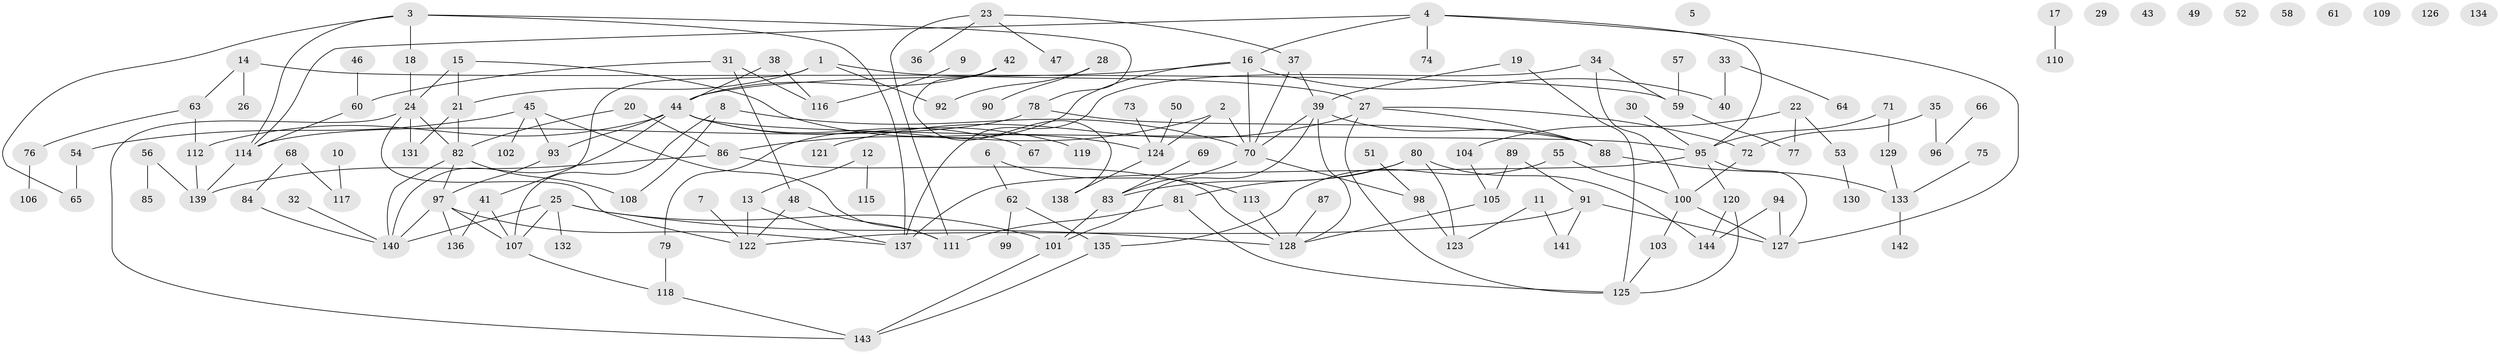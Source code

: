 // coarse degree distribution, {5: 0.09090909090909091, 3: 0.1717171717171717, 7: 0.04040404040404041, 0: 0.1111111111111111, 2: 0.1919191919191919, 1: 0.23232323232323232, 8: 0.020202020202020204, 6: 0.06060606060606061, 4: 0.06060606060606061, 10: 0.010101010101010102, 9: 0.010101010101010102}
// Generated by graph-tools (version 1.1) at 2025/41/03/06/25 10:41:21]
// undirected, 144 vertices, 186 edges
graph export_dot {
graph [start="1"]
  node [color=gray90,style=filled];
  1;
  2;
  3;
  4;
  5;
  6;
  7;
  8;
  9;
  10;
  11;
  12;
  13;
  14;
  15;
  16;
  17;
  18;
  19;
  20;
  21;
  22;
  23;
  24;
  25;
  26;
  27;
  28;
  29;
  30;
  31;
  32;
  33;
  34;
  35;
  36;
  37;
  38;
  39;
  40;
  41;
  42;
  43;
  44;
  45;
  46;
  47;
  48;
  49;
  50;
  51;
  52;
  53;
  54;
  55;
  56;
  57;
  58;
  59;
  60;
  61;
  62;
  63;
  64;
  65;
  66;
  67;
  68;
  69;
  70;
  71;
  72;
  73;
  74;
  75;
  76;
  77;
  78;
  79;
  80;
  81;
  82;
  83;
  84;
  85;
  86;
  87;
  88;
  89;
  90;
  91;
  92;
  93;
  94;
  95;
  96;
  97;
  98;
  99;
  100;
  101;
  102;
  103;
  104;
  105;
  106;
  107;
  108;
  109;
  110;
  111;
  112;
  113;
  114;
  115;
  116;
  117;
  118;
  119;
  120;
  121;
  122;
  123;
  124;
  125;
  126;
  127;
  128;
  129;
  130;
  131;
  132;
  133;
  134;
  135;
  136;
  137;
  138;
  139;
  140;
  141;
  142;
  143;
  144;
  1 -- 21;
  1 -- 27;
  1 -- 41;
  1 -- 92;
  2 -- 70;
  2 -- 86;
  2 -- 124;
  3 -- 18;
  3 -- 65;
  3 -- 78;
  3 -- 114;
  3 -- 137;
  4 -- 16;
  4 -- 74;
  4 -- 95;
  4 -- 114;
  4 -- 127;
  6 -- 62;
  6 -- 113;
  7 -- 122;
  8 -- 70;
  8 -- 107;
  8 -- 108;
  9 -- 116;
  10 -- 117;
  11 -- 123;
  11 -- 141;
  12 -- 13;
  12 -- 115;
  13 -- 122;
  13 -- 137;
  14 -- 26;
  14 -- 59;
  14 -- 63;
  15 -- 21;
  15 -- 24;
  15 -- 124;
  16 -- 40;
  16 -- 44;
  16 -- 70;
  16 -- 79;
  17 -- 110;
  18 -- 24;
  19 -- 39;
  19 -- 125;
  20 -- 82;
  20 -- 86;
  21 -- 82;
  21 -- 131;
  22 -- 53;
  22 -- 77;
  22 -- 104;
  23 -- 36;
  23 -- 37;
  23 -- 47;
  23 -- 111;
  24 -- 82;
  24 -- 122;
  24 -- 131;
  24 -- 143;
  25 -- 101;
  25 -- 107;
  25 -- 128;
  25 -- 132;
  25 -- 140;
  27 -- 72;
  27 -- 88;
  27 -- 121;
  27 -- 125;
  28 -- 90;
  28 -- 92;
  30 -- 95;
  31 -- 48;
  31 -- 60;
  31 -- 116;
  32 -- 140;
  33 -- 40;
  33 -- 64;
  34 -- 59;
  34 -- 100;
  34 -- 137;
  35 -- 72;
  35 -- 96;
  37 -- 39;
  37 -- 70;
  38 -- 44;
  38 -- 116;
  39 -- 70;
  39 -- 88;
  39 -- 101;
  39 -- 128;
  41 -- 107;
  41 -- 136;
  42 -- 44;
  42 -- 138;
  44 -- 67;
  44 -- 93;
  44 -- 95;
  44 -- 112;
  44 -- 119;
  44 -- 140;
  45 -- 54;
  45 -- 93;
  45 -- 102;
  45 -- 111;
  46 -- 60;
  48 -- 111;
  48 -- 122;
  50 -- 124;
  51 -- 98;
  53 -- 130;
  54 -- 65;
  55 -- 100;
  55 -- 135;
  56 -- 85;
  56 -- 139;
  57 -- 59;
  59 -- 77;
  60 -- 114;
  62 -- 99;
  62 -- 135;
  63 -- 76;
  63 -- 112;
  66 -- 96;
  68 -- 84;
  68 -- 117;
  69 -- 83;
  70 -- 83;
  70 -- 98;
  71 -- 95;
  71 -- 129;
  72 -- 100;
  73 -- 124;
  75 -- 133;
  76 -- 106;
  78 -- 88;
  78 -- 114;
  79 -- 118;
  80 -- 81;
  80 -- 83;
  80 -- 123;
  80 -- 144;
  81 -- 111;
  81 -- 125;
  82 -- 97;
  82 -- 108;
  82 -- 140;
  83 -- 101;
  84 -- 140;
  86 -- 128;
  86 -- 139;
  87 -- 128;
  88 -- 133;
  89 -- 91;
  89 -- 105;
  91 -- 122;
  91 -- 127;
  91 -- 141;
  93 -- 97;
  94 -- 127;
  94 -- 144;
  95 -- 120;
  95 -- 127;
  95 -- 137;
  97 -- 107;
  97 -- 136;
  97 -- 137;
  97 -- 140;
  98 -- 123;
  100 -- 103;
  100 -- 127;
  101 -- 143;
  103 -- 125;
  104 -- 105;
  105 -- 128;
  107 -- 118;
  112 -- 139;
  113 -- 128;
  114 -- 139;
  118 -- 143;
  120 -- 125;
  120 -- 144;
  124 -- 138;
  129 -- 133;
  133 -- 142;
  135 -- 143;
}
